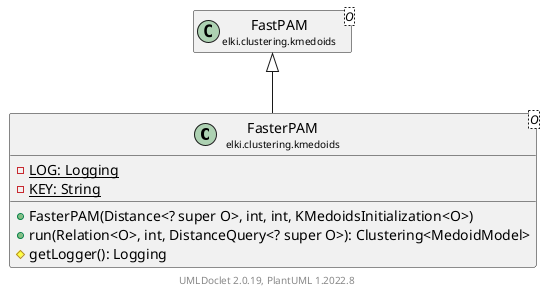 @startuml
    remove .*\.(Instance|Par|Parameterizer|Factory)$
    set namespaceSeparator none
    hide empty fields
    hide empty methods

    class "<size:14>FasterPAM\n<size:10>elki.clustering.kmedoids" as elki.clustering.kmedoids.FasterPAM<O> [[FasterPAM.html]] {
        {static} -LOG: Logging
        {static} -KEY: String
        +FasterPAM(Distance<? super O>, int, int, KMedoidsInitialization<O>)
        +run(Relation<O>, int, DistanceQuery<? super O>): Clustering<MedoidModel>
        #getLogger(): Logging
    }

    class "<size:14>FastPAM\n<size:10>elki.clustering.kmedoids" as elki.clustering.kmedoids.FastPAM<O> [[FastPAM.html]]
    class "<size:14>FasterPAM.Instance\n<size:10>elki.clustering.kmedoids" as elki.clustering.kmedoids.FasterPAM.Instance [[FasterPAM.Instance.html]]
    class "<size:14>FasterPAM.Par\n<size:10>elki.clustering.kmedoids" as elki.clustering.kmedoids.FasterPAM.Par<O> [[FasterPAM.Par.html]]

    elki.clustering.kmedoids.FastPAM <|-- elki.clustering.kmedoids.FasterPAM
    elki.clustering.kmedoids.FasterPAM +-- elki.clustering.kmedoids.FasterPAM.Instance
    elki.clustering.kmedoids.FasterPAM +-- elki.clustering.kmedoids.FasterPAM.Par

    center footer UMLDoclet 2.0.19, PlantUML 1.2022.8
@enduml
